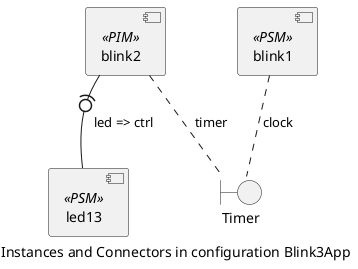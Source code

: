 @startuml
caption Instances and Connectors in configuration Blink3App
component led13<<PSM>>
component blink1<<PSM>>
component blink2<<PIM>>
boundary Timer
blink2 -(0- led13 : led => ctrl
blink1 .. Timer : clock
blink2 .. Timer : timer
@enduml